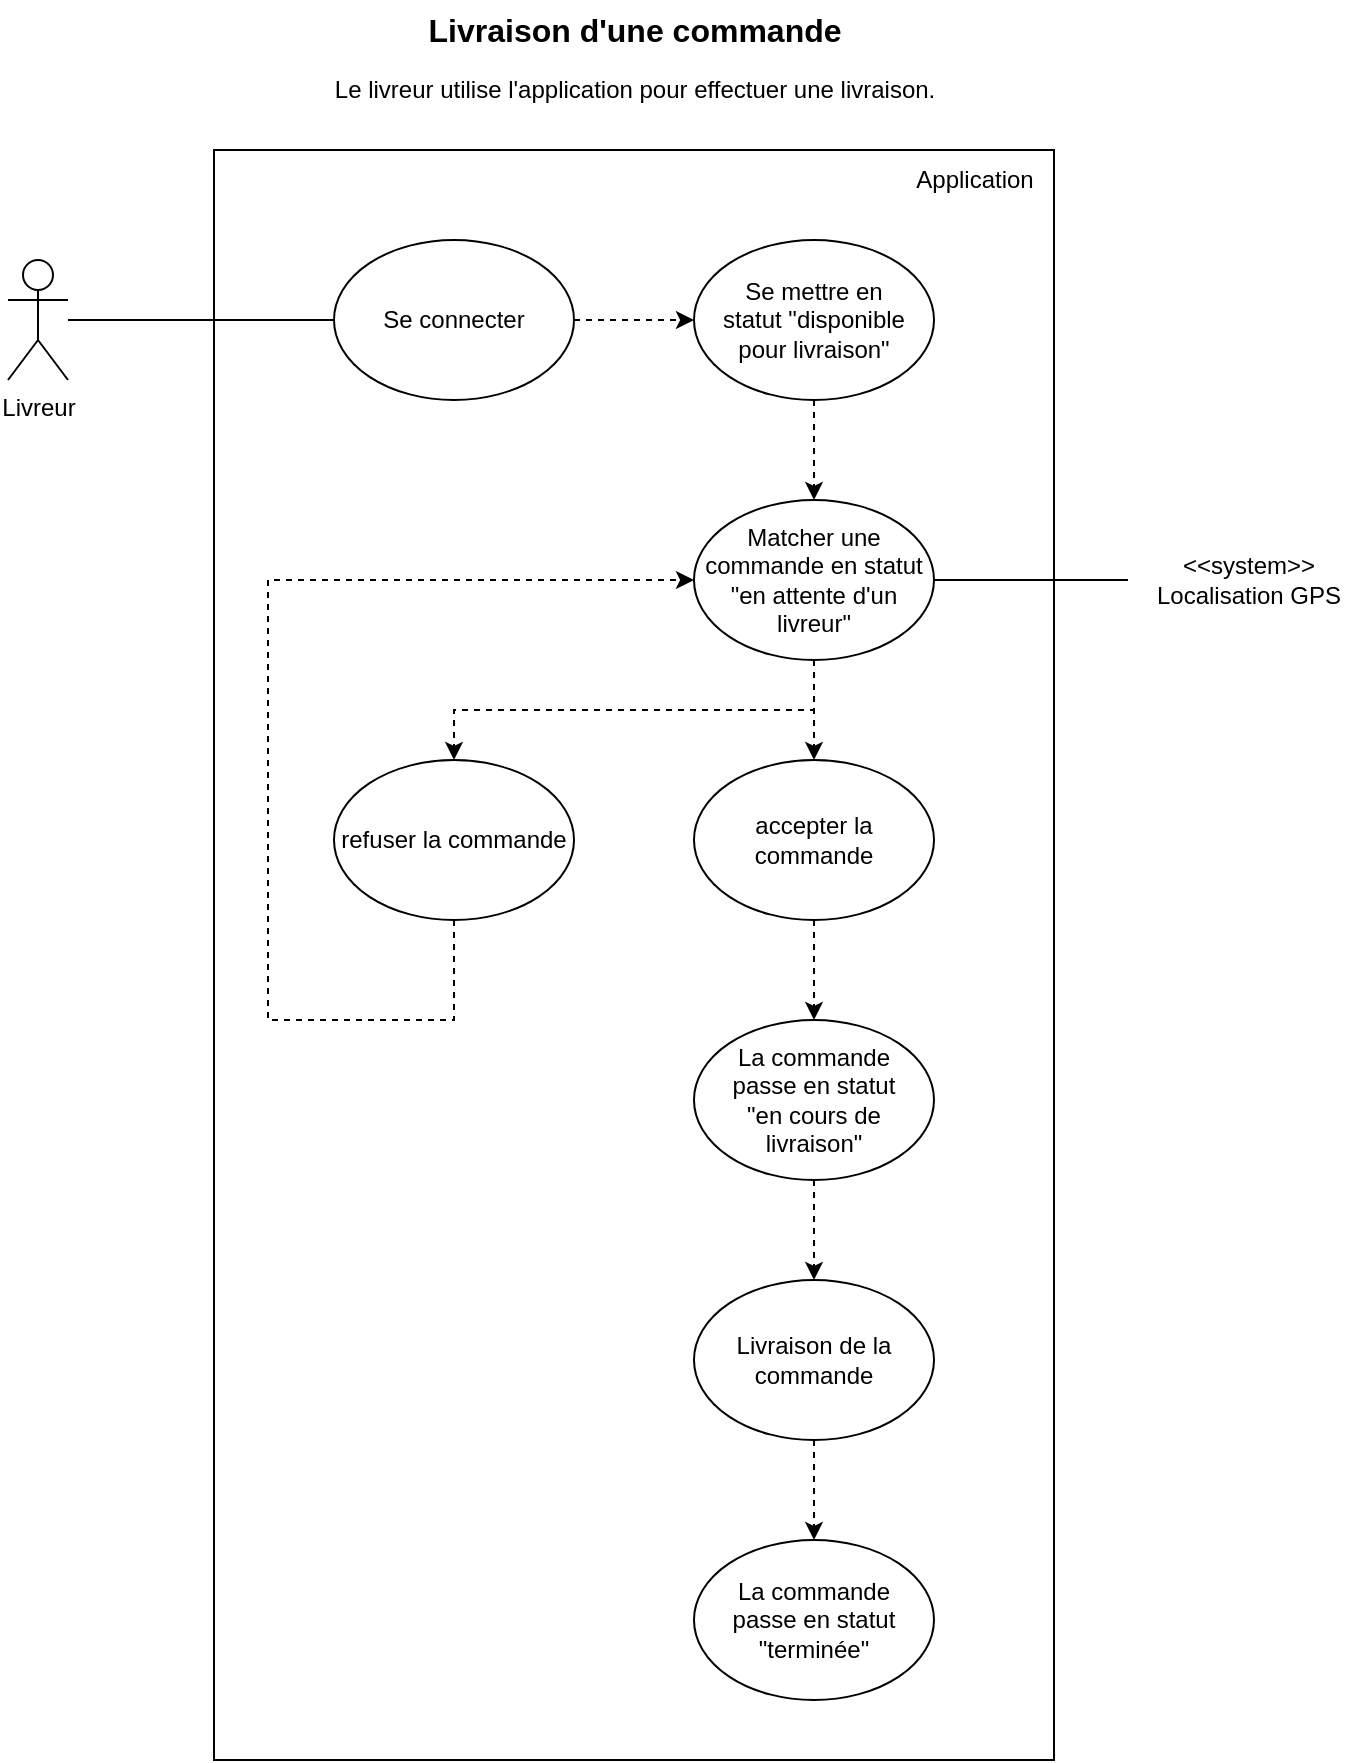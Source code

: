 <mxfile version="21.2.3" type="device">
  <diagram name="Page-1" id="ya0CKT0qAcse2HXHP5nK">
    <mxGraphModel dx="2074" dy="1106" grid="1" gridSize="10" guides="1" tooltips="1" connect="1" arrows="1" fold="1" page="1" pageScale="1" pageWidth="827" pageHeight="1169" math="0" shadow="0">
      <root>
        <mxCell id="0" />
        <mxCell id="1" parent="0" />
        <mxCell id="TO1Vf6e0T0rvEtmI2LT_-51" value="" style="rounded=0;whiteSpace=wrap;html=1;" parent="1" vertex="1">
          <mxGeometry x="203" y="125" width="420" height="805" as="geometry" />
        </mxCell>
        <mxCell id="TO1Vf6e0T0rvEtmI2LT_-57" style="edgeStyle=orthogonalEdgeStyle;rounded=0;orthogonalLoop=1;jettySize=auto;html=1;entryX=0;entryY=0.5;entryDx=0;entryDy=0;endArrow=none;endFill=0;" parent="1" source="TO1Vf6e0T0rvEtmI2LT_-2" target="TO1Vf6e0T0rvEtmI2LT_-6" edge="1">
          <mxGeometry relative="1" as="geometry" />
        </mxCell>
        <mxCell id="TO1Vf6e0T0rvEtmI2LT_-2" value="Livreur" style="shape=umlActor;verticalLabelPosition=bottom;verticalAlign=top;html=1;outlineConnect=0;" parent="1" vertex="1">
          <mxGeometry x="100" y="180" width="30" height="60" as="geometry" />
        </mxCell>
        <mxCell id="TO1Vf6e0T0rvEtmI2LT_-5" value="Livraison d&#39;une commande" style="text;html=1;align=center;verticalAlign=middle;resizable=0;points=[];autosize=1;strokeColor=none;fillColor=none;strokeWidth=1;fontStyle=1;fontSize=16;" parent="1" vertex="1">
          <mxGeometry x="298" y="50" width="230" height="30" as="geometry" />
        </mxCell>
        <mxCell id="TO1Vf6e0T0rvEtmI2LT_-49" style="edgeStyle=orthogonalEdgeStyle;rounded=0;orthogonalLoop=1;jettySize=auto;html=1;exitX=1;exitY=0.5;exitDx=0;exitDy=0;entryX=0;entryY=0.5;entryDx=0;entryDy=0;dashed=1;" parent="1" source="TO1Vf6e0T0rvEtmI2LT_-6" target="TO1Vf6e0T0rvEtmI2LT_-47" edge="1">
          <mxGeometry relative="1" as="geometry" />
        </mxCell>
        <mxCell id="TO1Vf6e0T0rvEtmI2LT_-6" value="Se connecter" style="ellipse;whiteSpace=wrap;html=1;" parent="1" vertex="1">
          <mxGeometry x="263" y="170" width="120" height="80" as="geometry" />
        </mxCell>
        <mxCell id="n-M7yHOXfmhU8Cfsteu--4" style="edgeStyle=orthogonalEdgeStyle;rounded=0;orthogonalLoop=1;jettySize=auto;html=1;exitX=0.5;exitY=1;exitDx=0;exitDy=0;entryX=0.5;entryY=0;entryDx=0;entryDy=0;dashed=1;" edge="1" parent="1" source="TO1Vf6e0T0rvEtmI2LT_-7" target="n-M7yHOXfmhU8Cfsteu--3">
          <mxGeometry relative="1" as="geometry" />
        </mxCell>
        <mxCell id="n-M7yHOXfmhU8Cfsteu--5" style="edgeStyle=orthogonalEdgeStyle;rounded=0;orthogonalLoop=1;jettySize=auto;html=1;exitX=0.5;exitY=1;exitDx=0;exitDy=0;entryX=0.5;entryY=0;entryDx=0;entryDy=0;dashed=1;" edge="1" parent="1" source="TO1Vf6e0T0rvEtmI2LT_-7" target="n-M7yHOXfmhU8Cfsteu--2">
          <mxGeometry relative="1" as="geometry" />
        </mxCell>
        <mxCell id="TO1Vf6e0T0rvEtmI2LT_-7" value="Matcher une commande en statut &quot;en attente d&#39;un livreur&quot;" style="ellipse;whiteSpace=wrap;html=1;" parent="1" vertex="1">
          <mxGeometry x="443" y="300" width="120" height="80" as="geometry" />
        </mxCell>
        <mxCell id="TO1Vf6e0T0rvEtmI2LT_-21" style="edgeStyle=orthogonalEdgeStyle;rounded=0;orthogonalLoop=1;jettySize=auto;html=1;exitX=0.5;exitY=1;exitDx=0;exitDy=0;entryX=0.5;entryY=0;entryDx=0;entryDy=0;dashed=1;" parent="1" source="TO1Vf6e0T0rvEtmI2LT_-8" target="TO1Vf6e0T0rvEtmI2LT_-19" edge="1">
          <mxGeometry relative="1" as="geometry" />
        </mxCell>
        <mxCell id="TO1Vf6e0T0rvEtmI2LT_-8" value="&lt;div&gt;La commande&lt;/div&gt;&lt;div&gt;passe en statut&lt;/div&gt;&lt;div&gt;&quot;en cours de livraison&quot;&lt;/div&gt;" style="ellipse;whiteSpace=wrap;html=1;" parent="1" vertex="1">
          <mxGeometry x="443" y="560" width="120" height="80" as="geometry" />
        </mxCell>
        <mxCell id="TO1Vf6e0T0rvEtmI2LT_-10" value="&lt;div&gt;La commande&lt;/div&gt;&lt;div&gt;passe en statut&lt;/div&gt;&lt;div&gt;&quot;terminée&quot;&lt;br&gt;&lt;/div&gt;" style="ellipse;whiteSpace=wrap;html=1;" parent="1" vertex="1">
          <mxGeometry x="443" y="820" width="120" height="80" as="geometry" />
        </mxCell>
        <mxCell id="TO1Vf6e0T0rvEtmI2LT_-56" style="edgeStyle=orthogonalEdgeStyle;rounded=0;orthogonalLoop=1;jettySize=auto;html=1;exitX=0.5;exitY=1;exitDx=0;exitDy=0;entryX=0.5;entryY=0;entryDx=0;entryDy=0;dashed=1;" parent="1" source="TO1Vf6e0T0rvEtmI2LT_-19" target="TO1Vf6e0T0rvEtmI2LT_-10" edge="1">
          <mxGeometry relative="1" as="geometry" />
        </mxCell>
        <mxCell id="TO1Vf6e0T0rvEtmI2LT_-19" value="Livraison de la commande" style="ellipse;whiteSpace=wrap;html=1;" parent="1" vertex="1">
          <mxGeometry x="443" y="690" width="120" height="80" as="geometry" />
        </mxCell>
        <mxCell id="TO1Vf6e0T0rvEtmI2LT_-48" style="edgeStyle=orthogonalEdgeStyle;rounded=0;orthogonalLoop=1;jettySize=auto;html=1;exitX=0.5;exitY=1;exitDx=0;exitDy=0;entryX=0.5;entryY=0;entryDx=0;entryDy=0;dashed=1;" parent="1" source="TO1Vf6e0T0rvEtmI2LT_-47" target="TO1Vf6e0T0rvEtmI2LT_-7" edge="1">
          <mxGeometry relative="1" as="geometry" />
        </mxCell>
        <mxCell id="TO1Vf6e0T0rvEtmI2LT_-47" value="&lt;div&gt;Se mettre en&lt;/div&gt;&lt;div&gt;statut &quot;disponible pour livraison&quot;&lt;br&gt;&lt;/div&gt;" style="ellipse;whiteSpace=wrap;html=1;" parent="1" vertex="1">
          <mxGeometry x="443" y="170" width="120" height="80" as="geometry" />
        </mxCell>
        <mxCell id="TO1Vf6e0T0rvEtmI2LT_-52" value="Application" style="text;html=1;align=center;verticalAlign=middle;resizable=0;points=[];autosize=1;strokeColor=none;fillColor=none;" parent="1" vertex="1">
          <mxGeometry x="543" y="125" width="80" height="30" as="geometry" />
        </mxCell>
        <mxCell id="n-M7yHOXfmhU8Cfsteu--1" style="edgeStyle=orthogonalEdgeStyle;rounded=0;orthogonalLoop=1;jettySize=auto;html=1;entryX=1;entryY=0.5;entryDx=0;entryDy=0;endArrow=none;endFill=0;" edge="1" parent="1" source="TO1Vf6e0T0rvEtmI2LT_-58" target="TO1Vf6e0T0rvEtmI2LT_-7">
          <mxGeometry relative="1" as="geometry" />
        </mxCell>
        <mxCell id="TO1Vf6e0T0rvEtmI2LT_-58" value="&lt;div&gt;&amp;lt;&amp;lt;system&amp;gt;&amp;gt;&lt;/div&gt;&lt;div&gt;Localisation GPS&lt;br&gt;&lt;/div&gt;" style="text;html=1;align=center;verticalAlign=middle;resizable=0;points=[];autosize=1;strokeColor=none;fillColor=none;" parent="1" vertex="1">
          <mxGeometry x="660" y="320" width="120" height="40" as="geometry" />
        </mxCell>
        <mxCell id="TO1Vf6e0T0rvEtmI2LT_-61" value="Le livreur utilise l&#39;application pour effectuer une livraison." style="text;html=1;align=center;verticalAlign=middle;resizable=0;points=[];autosize=1;strokeColor=none;fillColor=none;" parent="1" vertex="1">
          <mxGeometry x="248" y="80" width="330" height="30" as="geometry" />
        </mxCell>
        <mxCell id="n-M7yHOXfmhU8Cfsteu--8" style="edgeStyle=orthogonalEdgeStyle;rounded=0;orthogonalLoop=1;jettySize=auto;html=1;exitX=0.5;exitY=1;exitDx=0;exitDy=0;entryX=0.5;entryY=0;entryDx=0;entryDy=0;dashed=1;" edge="1" parent="1" source="n-M7yHOXfmhU8Cfsteu--2" target="TO1Vf6e0T0rvEtmI2LT_-8">
          <mxGeometry relative="1" as="geometry" />
        </mxCell>
        <mxCell id="n-M7yHOXfmhU8Cfsteu--2" value="accepter la commande" style="ellipse;whiteSpace=wrap;html=1;" vertex="1" parent="1">
          <mxGeometry x="443" y="430" width="120" height="80" as="geometry" />
        </mxCell>
        <mxCell id="n-M7yHOXfmhU8Cfsteu--9" style="edgeStyle=orthogonalEdgeStyle;rounded=0;orthogonalLoop=1;jettySize=auto;html=1;exitX=0.5;exitY=1;exitDx=0;exitDy=0;entryX=0;entryY=0.5;entryDx=0;entryDy=0;dashed=1;" edge="1" parent="1" source="n-M7yHOXfmhU8Cfsteu--3" target="TO1Vf6e0T0rvEtmI2LT_-7">
          <mxGeometry relative="1" as="geometry">
            <Array as="points">
              <mxPoint x="323" y="560" />
              <mxPoint x="230" y="560" />
              <mxPoint x="230" y="340" />
            </Array>
          </mxGeometry>
        </mxCell>
        <mxCell id="n-M7yHOXfmhU8Cfsteu--3" value="refuser la commande" style="ellipse;whiteSpace=wrap;html=1;" vertex="1" parent="1">
          <mxGeometry x="263" y="430" width="120" height="80" as="geometry" />
        </mxCell>
      </root>
    </mxGraphModel>
  </diagram>
</mxfile>
